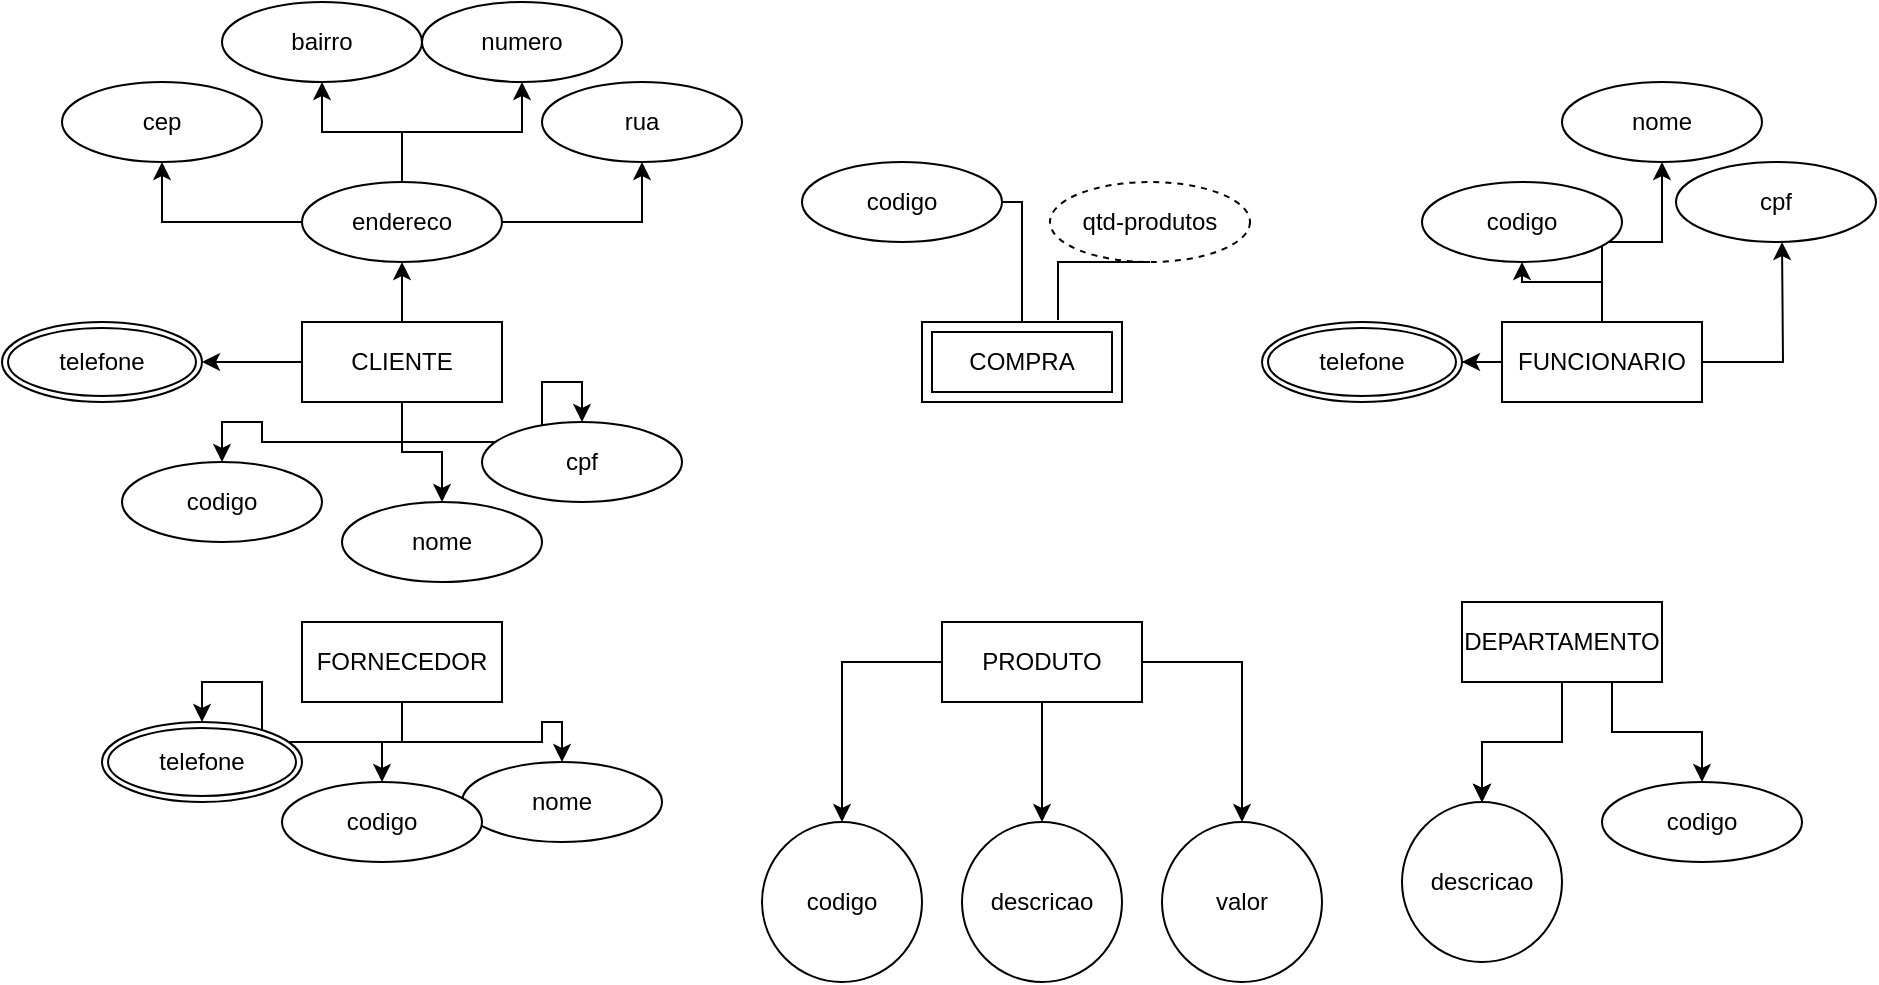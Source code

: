 <mxfile version="24.4.4" type="github">
  <diagram name="Página-1" id="4mRH0hL-Q44UiGIc9XdV">
    <mxGraphModel dx="1621" dy="414" grid="1" gridSize="10" guides="1" tooltips="1" connect="1" arrows="1" fold="1" page="1" pageScale="1" pageWidth="827" pageHeight="1169" math="0" shadow="0">
      <root>
        <mxCell id="0" />
        <mxCell id="1" parent="0" />
        <mxCell id="-sxoiZcU2vqW23qMqD57-52" style="edgeStyle=orthogonalEdgeStyle;rounded=0;orthogonalLoop=1;jettySize=auto;html=1;" edge="1" parent="1" source="-sxoiZcU2vqW23qMqD57-1" target="-sxoiZcU2vqW23qMqD57-53">
          <mxGeometry relative="1" as="geometry">
            <mxPoint x="90" y="150" as="targetPoint" />
          </mxGeometry>
        </mxCell>
        <mxCell id="-sxoiZcU2vqW23qMqD57-62" style="edgeStyle=orthogonalEdgeStyle;rounded=0;orthogonalLoop=1;jettySize=auto;html=1;" edge="1" parent="1" source="-sxoiZcU2vqW23qMqD57-1" target="-sxoiZcU2vqW23qMqD57-64">
          <mxGeometry relative="1" as="geometry">
            <mxPoint y="220" as="targetPoint" />
          </mxGeometry>
        </mxCell>
        <mxCell id="-sxoiZcU2vqW23qMqD57-65" style="edgeStyle=orthogonalEdgeStyle;rounded=0;orthogonalLoop=1;jettySize=auto;html=1;exitX=0.5;exitY=1;exitDx=0;exitDy=0;" edge="1" parent="1" source="-sxoiZcU2vqW23qMqD57-1" target="-sxoiZcU2vqW23qMqD57-66">
          <mxGeometry relative="1" as="geometry">
            <mxPoint x="10" y="260" as="targetPoint" />
          </mxGeometry>
        </mxCell>
        <mxCell id="-sxoiZcU2vqW23qMqD57-67" style="edgeStyle=orthogonalEdgeStyle;rounded=0;orthogonalLoop=1;jettySize=auto;html=1;" edge="1" parent="1" source="-sxoiZcU2vqW23qMqD57-1" target="-sxoiZcU2vqW23qMqD57-68">
          <mxGeometry relative="1" as="geometry">
            <mxPoint x="90" y="300" as="targetPoint" />
          </mxGeometry>
        </mxCell>
        <mxCell id="-sxoiZcU2vqW23qMqD57-69" style="edgeStyle=orthogonalEdgeStyle;rounded=0;orthogonalLoop=1;jettySize=auto;html=1;" edge="1" parent="1" source="-sxoiZcU2vqW23qMqD57-1" target="-sxoiZcU2vqW23qMqD57-70">
          <mxGeometry relative="1" as="geometry">
            <mxPoint x="160" y="280" as="targetPoint" />
          </mxGeometry>
        </mxCell>
        <mxCell id="-sxoiZcU2vqW23qMqD57-1" value="CLIENTE" style="whiteSpace=wrap;html=1;align=center;" vertex="1" parent="1">
          <mxGeometry x="40" y="200" width="100" height="40" as="geometry" />
        </mxCell>
        <mxCell id="-sxoiZcU2vqW23qMqD57-2" value="COMPRA" style="shape=ext;margin=3;double=1;whiteSpace=wrap;html=1;align=center;" vertex="1" parent="1">
          <mxGeometry x="350" y="200" width="100" height="40" as="geometry" />
        </mxCell>
        <mxCell id="-sxoiZcU2vqW23qMqD57-34" style="edgeStyle=orthogonalEdgeStyle;rounded=0;orthogonalLoop=1;jettySize=auto;html=1;" edge="1" parent="1" source="-sxoiZcU2vqW23qMqD57-3" target="-sxoiZcU2vqW23qMqD57-35">
          <mxGeometry relative="1" as="geometry">
            <mxPoint x="650" y="150" as="targetPoint" />
          </mxGeometry>
        </mxCell>
        <mxCell id="-sxoiZcU2vqW23qMqD57-36" style="edgeStyle=orthogonalEdgeStyle;rounded=0;orthogonalLoop=1;jettySize=auto;html=1;" edge="1" parent="1" source="-sxoiZcU2vqW23qMqD57-3" target="-sxoiZcU2vqW23qMqD57-37">
          <mxGeometry relative="1" as="geometry">
            <mxPoint x="720" y="140" as="targetPoint" />
          </mxGeometry>
        </mxCell>
        <mxCell id="-sxoiZcU2vqW23qMqD57-38" style="edgeStyle=orthogonalEdgeStyle;rounded=0;orthogonalLoop=1;jettySize=auto;html=1;" edge="1" parent="1" source="-sxoiZcU2vqW23qMqD57-3">
          <mxGeometry relative="1" as="geometry">
            <mxPoint x="780" y="160" as="targetPoint" />
          </mxGeometry>
        </mxCell>
        <mxCell id="-sxoiZcU2vqW23qMqD57-40" style="edgeStyle=orthogonalEdgeStyle;rounded=0;orthogonalLoop=1;jettySize=auto;html=1;" edge="1" parent="1" source="-sxoiZcU2vqW23qMqD57-3" target="-sxoiZcU2vqW23qMqD57-41">
          <mxGeometry relative="1" as="geometry">
            <mxPoint x="600" y="220" as="targetPoint" />
          </mxGeometry>
        </mxCell>
        <mxCell id="-sxoiZcU2vqW23qMqD57-3" value="FUNCIONARIO" style="whiteSpace=wrap;html=1;align=center;" vertex="1" parent="1">
          <mxGeometry x="640" y="200" width="100" height="40" as="geometry" />
        </mxCell>
        <mxCell id="-sxoiZcU2vqW23qMqD57-22" value="" style="edgeStyle=orthogonalEdgeStyle;rounded=0;orthogonalLoop=1;jettySize=auto;html=1;" edge="1" parent="1" source="-sxoiZcU2vqW23qMqD57-4" target="-sxoiZcU2vqW23qMqD57-21">
          <mxGeometry relative="1" as="geometry" />
        </mxCell>
        <mxCell id="-sxoiZcU2vqW23qMqD57-24" value="" style="edgeStyle=orthogonalEdgeStyle;rounded=0;orthogonalLoop=1;jettySize=auto;html=1;" edge="1" parent="1" source="-sxoiZcU2vqW23qMqD57-4" target="-sxoiZcU2vqW23qMqD57-23">
          <mxGeometry relative="1" as="geometry" />
        </mxCell>
        <mxCell id="-sxoiZcU2vqW23qMqD57-26" value="" style="edgeStyle=orthogonalEdgeStyle;rounded=0;orthogonalLoop=1;jettySize=auto;html=1;" edge="1" parent="1" source="-sxoiZcU2vqW23qMqD57-4" target="-sxoiZcU2vqW23qMqD57-25">
          <mxGeometry relative="1" as="geometry" />
        </mxCell>
        <mxCell id="-sxoiZcU2vqW23qMqD57-4" value="PRODUTO" style="whiteSpace=wrap;html=1;align=center;" vertex="1" parent="1">
          <mxGeometry x="360" y="350" width="100" height="40" as="geometry" />
        </mxCell>
        <mxCell id="-sxoiZcU2vqW23qMqD57-42" style="edgeStyle=orthogonalEdgeStyle;rounded=0;orthogonalLoop=1;jettySize=auto;html=1;" edge="1" parent="1" source="-sxoiZcU2vqW23qMqD57-5" target="-sxoiZcU2vqW23qMqD57-43">
          <mxGeometry relative="1" as="geometry">
            <mxPoint x="170" y="440" as="targetPoint" />
          </mxGeometry>
        </mxCell>
        <mxCell id="-sxoiZcU2vqW23qMqD57-44" style="edgeStyle=orthogonalEdgeStyle;rounded=0;orthogonalLoop=1;jettySize=auto;html=1;" edge="1" parent="1" source="-sxoiZcU2vqW23qMqD57-5" target="-sxoiZcU2vqW23qMqD57-45">
          <mxGeometry relative="1" as="geometry">
            <mxPoint x="80" y="450" as="targetPoint" />
          </mxGeometry>
        </mxCell>
        <mxCell id="-sxoiZcU2vqW23qMqD57-50" style="edgeStyle=orthogonalEdgeStyle;rounded=0;orthogonalLoop=1;jettySize=auto;html=1;" edge="1" parent="1" source="-sxoiZcU2vqW23qMqD57-5" target="-sxoiZcU2vqW23qMqD57-51">
          <mxGeometry relative="1" as="geometry">
            <mxPoint x="-10" y="420" as="targetPoint" />
          </mxGeometry>
        </mxCell>
        <mxCell id="-sxoiZcU2vqW23qMqD57-5" value="FORNECEDOR" style="whiteSpace=wrap;html=1;align=center;" vertex="1" parent="1">
          <mxGeometry x="40" y="350" width="100" height="40" as="geometry" />
        </mxCell>
        <mxCell id="-sxoiZcU2vqW23qMqD57-28" value="" style="edgeStyle=orthogonalEdgeStyle;rounded=0;orthogonalLoop=1;jettySize=auto;html=1;" edge="1" parent="1" source="-sxoiZcU2vqW23qMqD57-6" target="-sxoiZcU2vqW23qMqD57-27">
          <mxGeometry relative="1" as="geometry" />
        </mxCell>
        <mxCell id="-sxoiZcU2vqW23qMqD57-29" value="" style="edgeStyle=orthogonalEdgeStyle;rounded=0;orthogonalLoop=1;jettySize=auto;html=1;" edge="1" parent="1" source="-sxoiZcU2vqW23qMqD57-6" target="-sxoiZcU2vqW23qMqD57-27">
          <mxGeometry relative="1" as="geometry" />
        </mxCell>
        <mxCell id="-sxoiZcU2vqW23qMqD57-30" value="" style="edgeStyle=orthogonalEdgeStyle;rounded=0;orthogonalLoop=1;jettySize=auto;html=1;" edge="1" parent="1" source="-sxoiZcU2vqW23qMqD57-6" target="-sxoiZcU2vqW23qMqD57-27">
          <mxGeometry relative="1" as="geometry" />
        </mxCell>
        <mxCell id="-sxoiZcU2vqW23qMqD57-32" style="edgeStyle=orthogonalEdgeStyle;rounded=0;orthogonalLoop=1;jettySize=auto;html=1;exitX=0.75;exitY=1;exitDx=0;exitDy=0;" edge="1" parent="1" source="-sxoiZcU2vqW23qMqD57-6" target="-sxoiZcU2vqW23qMqD57-33">
          <mxGeometry relative="1" as="geometry">
            <mxPoint x="740" y="450" as="targetPoint" />
          </mxGeometry>
        </mxCell>
        <mxCell id="-sxoiZcU2vqW23qMqD57-6" value="DEPARTAMENTO" style="whiteSpace=wrap;html=1;align=center;" vertex="1" parent="1">
          <mxGeometry x="620" y="340" width="100" height="40" as="geometry" />
        </mxCell>
        <mxCell id="-sxoiZcU2vqW23qMqD57-7" value="codigo" style="ellipse;whiteSpace=wrap;html=1;align=center;" vertex="1" parent="1">
          <mxGeometry x="290" y="120" width="100" height="40" as="geometry" />
        </mxCell>
        <mxCell id="-sxoiZcU2vqW23qMqD57-8" value="qtd-produtos" style="ellipse;whiteSpace=wrap;html=1;align=center;dashed=1;" vertex="1" parent="1">
          <mxGeometry x="414" y="130" width="100" height="40" as="geometry" />
        </mxCell>
        <mxCell id="-sxoiZcU2vqW23qMqD57-13" value="" style="endArrow=none;html=1;rounded=0;" edge="1" parent="1" source="-sxoiZcU2vqW23qMqD57-7" target="-sxoiZcU2vqW23qMqD57-2">
          <mxGeometry relative="1" as="geometry">
            <mxPoint x="280" y="290" as="sourcePoint" />
            <mxPoint x="440" y="290" as="targetPoint" />
            <Array as="points">
              <mxPoint x="400" y="140" />
            </Array>
          </mxGeometry>
        </mxCell>
        <mxCell id="-sxoiZcU2vqW23qMqD57-14" value="" style="endArrow=none;html=1;rounded=0;entryX=0.5;entryY=1;entryDx=0;entryDy=0;exitX=0.68;exitY=-0.025;exitDx=0;exitDy=0;exitPerimeter=0;" edge="1" parent="1" source="-sxoiZcU2vqW23qMqD57-2" target="-sxoiZcU2vqW23qMqD57-8">
          <mxGeometry relative="1" as="geometry">
            <mxPoint x="280" y="290" as="sourcePoint" />
            <mxPoint x="440" y="290" as="targetPoint" />
            <Array as="points">
              <mxPoint x="418" y="170" />
            </Array>
          </mxGeometry>
        </mxCell>
        <mxCell id="-sxoiZcU2vqW23qMqD57-21" value="codigo" style="ellipse;whiteSpace=wrap;html=1;" vertex="1" parent="1">
          <mxGeometry x="270" y="450" width="80" height="80" as="geometry" />
        </mxCell>
        <mxCell id="-sxoiZcU2vqW23qMqD57-23" value="valor" style="ellipse;whiteSpace=wrap;html=1;" vertex="1" parent="1">
          <mxGeometry x="470" y="450" width="80" height="80" as="geometry" />
        </mxCell>
        <mxCell id="-sxoiZcU2vqW23qMqD57-25" value="descricao" style="ellipse;whiteSpace=wrap;html=1;" vertex="1" parent="1">
          <mxGeometry x="370" y="450" width="80" height="80" as="geometry" />
        </mxCell>
        <mxCell id="-sxoiZcU2vqW23qMqD57-27" value="descricao" style="ellipse;whiteSpace=wrap;html=1;" vertex="1" parent="1">
          <mxGeometry x="590" y="440" width="80" height="80" as="geometry" />
        </mxCell>
        <mxCell id="-sxoiZcU2vqW23qMqD57-33" value="codigo" style="ellipse;whiteSpace=wrap;html=1;align=center;" vertex="1" parent="1">
          <mxGeometry x="690" y="430" width="100" height="40" as="geometry" />
        </mxCell>
        <mxCell id="-sxoiZcU2vqW23qMqD57-35" value="codigo" style="ellipse;whiteSpace=wrap;html=1;align=center;" vertex="1" parent="1">
          <mxGeometry x="600" y="130" width="100" height="40" as="geometry" />
        </mxCell>
        <mxCell id="-sxoiZcU2vqW23qMqD57-37" value="nome" style="ellipse;whiteSpace=wrap;html=1;align=center;" vertex="1" parent="1">
          <mxGeometry x="670" y="80" width="100" height="40" as="geometry" />
        </mxCell>
        <mxCell id="-sxoiZcU2vqW23qMqD57-39" value="cpf" style="ellipse;whiteSpace=wrap;html=1;align=center;" vertex="1" parent="1">
          <mxGeometry x="727" y="120" width="100" height="40" as="geometry" />
        </mxCell>
        <mxCell id="-sxoiZcU2vqW23qMqD57-41" value="telefone" style="ellipse;shape=doubleEllipse;margin=3;whiteSpace=wrap;html=1;align=center;" vertex="1" parent="1">
          <mxGeometry x="520" y="200" width="100" height="40" as="geometry" />
        </mxCell>
        <mxCell id="-sxoiZcU2vqW23qMqD57-43" value="nome" style="ellipse;whiteSpace=wrap;html=1;align=center;" vertex="1" parent="1">
          <mxGeometry x="120" y="420" width="100" height="40" as="geometry" />
        </mxCell>
        <mxCell id="-sxoiZcU2vqW23qMqD57-45" value="codigo" style="ellipse;whiteSpace=wrap;html=1;align=center;" vertex="1" parent="1">
          <mxGeometry x="30" y="430" width="100" height="40" as="geometry" />
        </mxCell>
        <mxCell id="-sxoiZcU2vqW23qMqD57-51" value="telefone" style="ellipse;shape=doubleEllipse;margin=3;whiteSpace=wrap;html=1;align=center;" vertex="1" parent="1">
          <mxGeometry x="-60" y="400" width="100" height="40" as="geometry" />
        </mxCell>
        <mxCell id="-sxoiZcU2vqW23qMqD57-54" style="edgeStyle=orthogonalEdgeStyle;rounded=0;orthogonalLoop=1;jettySize=auto;html=1;" edge="1" parent="1" source="-sxoiZcU2vqW23qMqD57-53" target="-sxoiZcU2vqW23qMqD57-55">
          <mxGeometry relative="1" as="geometry">
            <mxPoint x="90" y="80" as="targetPoint" />
          </mxGeometry>
        </mxCell>
        <mxCell id="-sxoiZcU2vqW23qMqD57-56" style="edgeStyle=orthogonalEdgeStyle;rounded=0;orthogonalLoop=1;jettySize=auto;html=1;" edge="1" parent="1" source="-sxoiZcU2vqW23qMqD57-53" target="-sxoiZcU2vqW23qMqD57-57">
          <mxGeometry relative="1" as="geometry">
            <mxPoint x="150" y="60" as="targetPoint" />
          </mxGeometry>
        </mxCell>
        <mxCell id="-sxoiZcU2vqW23qMqD57-58" style="edgeStyle=orthogonalEdgeStyle;rounded=0;orthogonalLoop=1;jettySize=auto;html=1;" edge="1" parent="1" source="-sxoiZcU2vqW23qMqD57-53" target="-sxoiZcU2vqW23qMqD57-59">
          <mxGeometry relative="1" as="geometry">
            <mxPoint x="180" y="120" as="targetPoint" />
          </mxGeometry>
        </mxCell>
        <mxCell id="-sxoiZcU2vqW23qMqD57-60" style="edgeStyle=orthogonalEdgeStyle;rounded=0;orthogonalLoop=1;jettySize=auto;html=1;" edge="1" parent="1" source="-sxoiZcU2vqW23qMqD57-53" target="-sxoiZcU2vqW23qMqD57-61">
          <mxGeometry relative="1" as="geometry">
            <mxPoint y="110" as="targetPoint" />
          </mxGeometry>
        </mxCell>
        <mxCell id="-sxoiZcU2vqW23qMqD57-53" value="endereco" style="ellipse;whiteSpace=wrap;html=1;align=center;" vertex="1" parent="1">
          <mxGeometry x="40" y="130" width="100" height="40" as="geometry" />
        </mxCell>
        <mxCell id="-sxoiZcU2vqW23qMqD57-55" value="bairro" style="ellipse;whiteSpace=wrap;html=1;align=center;" vertex="1" parent="1">
          <mxGeometry y="40" width="100" height="40" as="geometry" />
        </mxCell>
        <mxCell id="-sxoiZcU2vqW23qMqD57-57" value="numero" style="ellipse;whiteSpace=wrap;html=1;align=center;" vertex="1" parent="1">
          <mxGeometry x="100" y="40" width="100" height="40" as="geometry" />
        </mxCell>
        <mxCell id="-sxoiZcU2vqW23qMqD57-59" value="rua" style="ellipse;whiteSpace=wrap;html=1;align=center;" vertex="1" parent="1">
          <mxGeometry x="160" y="80" width="100" height="40" as="geometry" />
        </mxCell>
        <mxCell id="-sxoiZcU2vqW23qMqD57-61" value="cep" style="ellipse;whiteSpace=wrap;html=1;align=center;" vertex="1" parent="1">
          <mxGeometry x="-80" y="80" width="100" height="40" as="geometry" />
        </mxCell>
        <mxCell id="-sxoiZcU2vqW23qMqD57-64" value="telefone" style="ellipse;shape=doubleEllipse;margin=3;whiteSpace=wrap;html=1;align=center;" vertex="1" parent="1">
          <mxGeometry x="-110" y="200" width="100" height="40" as="geometry" />
        </mxCell>
        <mxCell id="-sxoiZcU2vqW23qMqD57-66" value="codigo" style="ellipse;whiteSpace=wrap;html=1;align=center;" vertex="1" parent="1">
          <mxGeometry x="-50" y="270" width="100" height="40" as="geometry" />
        </mxCell>
        <mxCell id="-sxoiZcU2vqW23qMqD57-68" value="nome" style="ellipse;whiteSpace=wrap;html=1;align=center;" vertex="1" parent="1">
          <mxGeometry x="60" y="290" width="100" height="40" as="geometry" />
        </mxCell>
        <mxCell id="-sxoiZcU2vqW23qMqD57-70" value="cpf" style="ellipse;whiteSpace=wrap;html=1;align=center;" vertex="1" parent="1">
          <mxGeometry x="130" y="250" width="100" height="40" as="geometry" />
        </mxCell>
      </root>
    </mxGraphModel>
  </diagram>
</mxfile>
